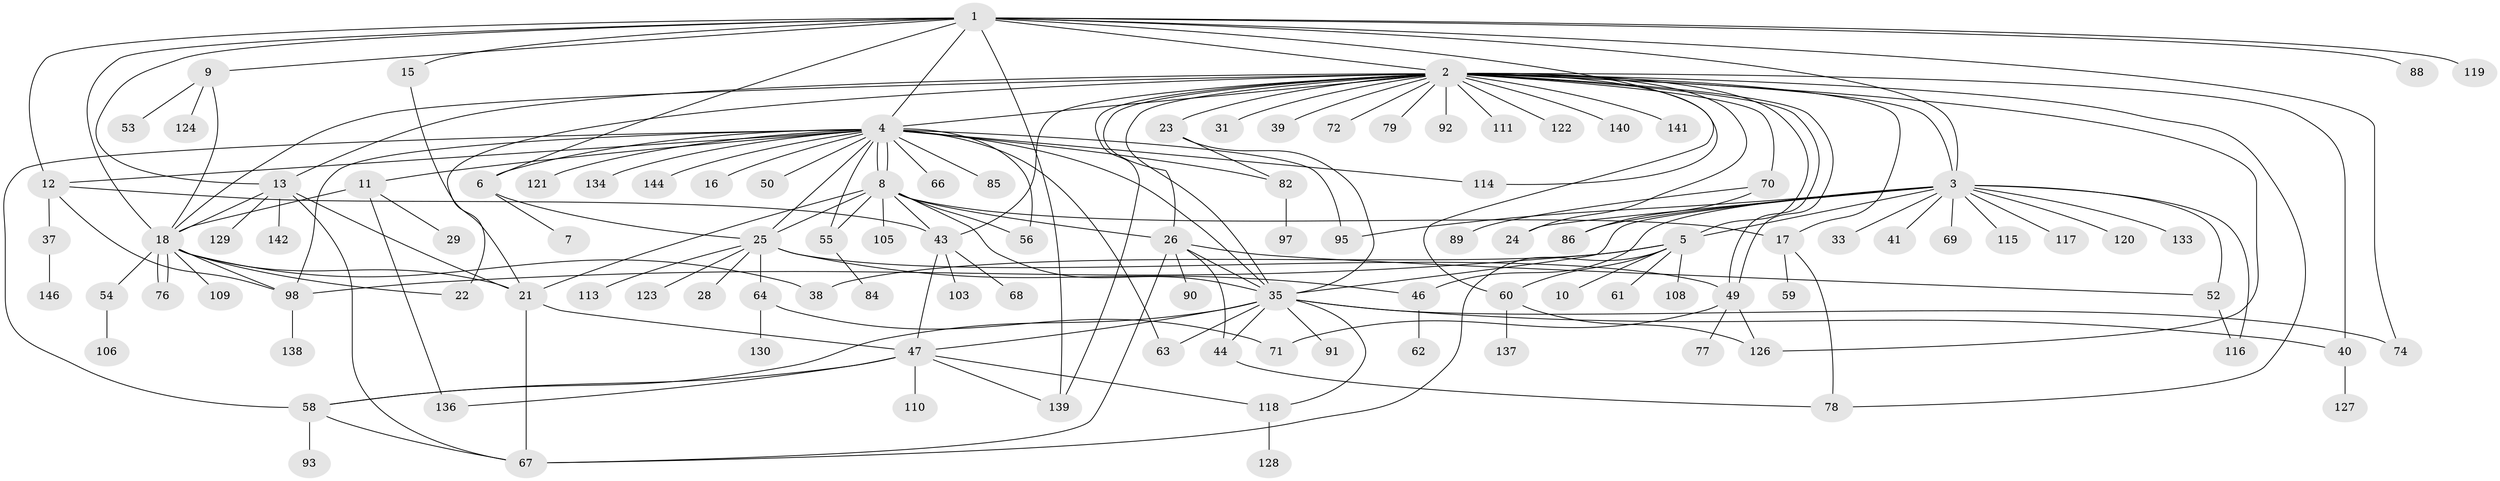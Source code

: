 // original degree distribution, {10: 0.02054794520547945, 26: 0.00684931506849315, 13: 0.00684931506849315, 25: 0.00684931506849315, 5: 0.04794520547945205, 1: 0.4931506849315068, 11: 0.0136986301369863, 4: 0.04794520547945205, 6: 0.0547945205479452, 7: 0.02054794520547945, 8: 0.00684931506849315, 2: 0.1506849315068493, 3: 0.11643835616438356, 9: 0.00684931506849315}
// Generated by graph-tools (version 1.1) at 2025/11/02/27/25 16:11:12]
// undirected, 111 vertices, 175 edges
graph export_dot {
graph [start="1"]
  node [color=gray90,style=filled];
  1 [super="+42"];
  2 [super="+14"];
  3 [super="+81"];
  4 [super="+30"];
  5 [super="+145"];
  6 [super="+34"];
  7;
  8 [super="+19"];
  9 [super="+45"];
  10;
  11 [super="+100"];
  12 [super="+51"];
  13 [super="+83"];
  15;
  16;
  17 [super="+32"];
  18 [super="+20"];
  21 [super="+57"];
  22;
  23;
  24;
  25 [super="+48"];
  26 [super="+27"];
  28;
  29 [super="+36"];
  31;
  33;
  35 [super="+143"];
  37;
  38 [super="+75"];
  39;
  40;
  41;
  43 [super="+132"];
  44;
  46 [super="+104"];
  47 [super="+80"];
  49 [super="+112"];
  50;
  52;
  53 [super="+65"];
  54 [super="+101"];
  55 [super="+87"];
  56;
  58;
  59 [super="+102"];
  60 [super="+135"];
  61;
  62;
  63 [super="+73"];
  64;
  66;
  67 [super="+99"];
  68;
  69;
  70 [super="+125"];
  71 [super="+94"];
  72;
  74;
  76;
  77;
  78;
  79;
  82 [super="+96"];
  84;
  85;
  86;
  88;
  89;
  90;
  91;
  92;
  93;
  95 [super="+131"];
  97;
  98 [super="+107"];
  103;
  105;
  106;
  108;
  109;
  110;
  111;
  113;
  114;
  115;
  116;
  117;
  118;
  119;
  120;
  121;
  122;
  123;
  124;
  126;
  127;
  128;
  129;
  130;
  133;
  134;
  136;
  137;
  138;
  139;
  140;
  141;
  142;
  144;
  146;
  1 -- 2;
  1 -- 3;
  1 -- 6;
  1 -- 9;
  1 -- 12;
  1 -- 13;
  1 -- 15;
  1 -- 114;
  1 -- 119;
  1 -- 18;
  1 -- 4;
  1 -- 88;
  1 -- 74;
  1 -- 139;
  2 -- 4;
  2 -- 5;
  2 -- 13;
  2 -- 18 [weight=2];
  2 -- 22;
  2 -- 23;
  2 -- 24;
  2 -- 35;
  2 -- 39;
  2 -- 40;
  2 -- 43;
  2 -- 49;
  2 -- 49;
  2 -- 60;
  2 -- 70;
  2 -- 79;
  2 -- 92;
  2 -- 111;
  2 -- 122;
  2 -- 126;
  2 -- 139;
  2 -- 140;
  2 -- 141;
  2 -- 3;
  2 -- 17;
  2 -- 72;
  2 -- 26;
  2 -- 78;
  2 -- 31;
  3 -- 24;
  3 -- 33;
  3 -- 41;
  3 -- 46;
  3 -- 52;
  3 -- 69;
  3 -- 86;
  3 -- 95;
  3 -- 116;
  3 -- 117;
  3 -- 115;
  3 -- 5;
  3 -- 133;
  3 -- 120;
  3 -- 35;
  4 -- 6;
  4 -- 8;
  4 -- 8;
  4 -- 11;
  4 -- 12;
  4 -- 16;
  4 -- 35 [weight=2];
  4 -- 50;
  4 -- 55;
  4 -- 56;
  4 -- 58;
  4 -- 63;
  4 -- 66;
  4 -- 82;
  4 -- 85;
  4 -- 95;
  4 -- 114;
  4 -- 121;
  4 -- 134;
  4 -- 144;
  4 -- 98;
  4 -- 25;
  5 -- 10;
  5 -- 38;
  5 -- 60;
  5 -- 61;
  5 -- 67;
  5 -- 98;
  5 -- 108;
  6 -- 7;
  6 -- 25;
  8 -- 17;
  8 -- 21;
  8 -- 25;
  8 -- 26 [weight=2];
  8 -- 35;
  8 -- 55;
  8 -- 105;
  8 -- 56;
  8 -- 43;
  9 -- 53;
  9 -- 18;
  9 -- 124;
  11 -- 29;
  11 -- 136;
  11 -- 18;
  12 -- 37;
  12 -- 43;
  12 -- 98;
  13 -- 18;
  13 -- 129;
  13 -- 21;
  13 -- 67;
  13 -- 142;
  15 -- 21;
  17 -- 59;
  17 -- 78;
  18 -- 38;
  18 -- 54;
  18 -- 76;
  18 -- 76;
  18 -- 98;
  18 -- 21;
  18 -- 22;
  18 -- 109;
  21 -- 47;
  21 -- 67;
  23 -- 35;
  23 -- 82;
  25 -- 28;
  25 -- 46;
  25 -- 49;
  25 -- 113;
  25 -- 123;
  25 -- 64;
  26 -- 44;
  26 -- 67;
  26 -- 35;
  26 -- 52;
  26 -- 90;
  35 -- 40;
  35 -- 44;
  35 -- 74;
  35 -- 91;
  35 -- 118;
  35 -- 58;
  35 -- 63;
  35 -- 47;
  37 -- 146;
  40 -- 127;
  43 -- 47;
  43 -- 68;
  43 -- 103;
  44 -- 78;
  46 -- 62;
  47 -- 58;
  47 -- 110;
  47 -- 118;
  47 -- 136;
  47 -- 139;
  49 -- 71;
  49 -- 77;
  49 -- 126;
  52 -- 116;
  54 -- 106;
  55 -- 84;
  58 -- 67;
  58 -- 93;
  60 -- 126;
  60 -- 137;
  64 -- 71;
  64 -- 130;
  70 -- 89;
  70 -- 86;
  82 -- 97;
  98 -- 138;
  118 -- 128;
}
